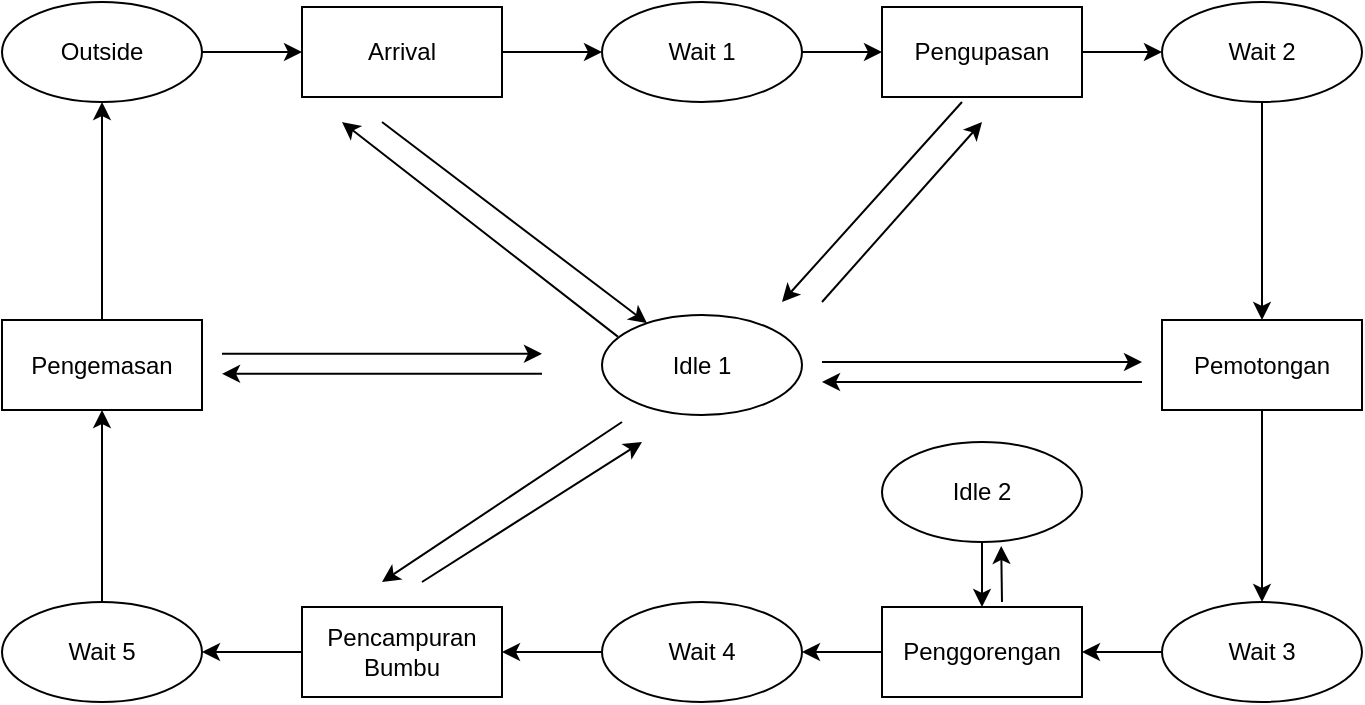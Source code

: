 <mxfile version="20.2.2" type="github"><diagram id="sFOqKy-zPjzZgBcoSoZJ" name="Page-1"><mxGraphModel dx="948" dy="598" grid="1" gridSize="10" guides="1" tooltips="1" connect="1" arrows="1" fold="1" page="1" pageScale="1" pageWidth="1654" pageHeight="1169" math="0" shadow="0"><root><mxCell id="0"/><mxCell id="1" parent="0"/><mxCell id="jj6yrGKvORwJQoYEzBGt-13" style="edgeStyle=orthogonalEdgeStyle;rounded=0;orthogonalLoop=1;jettySize=auto;html=1;entryX=0;entryY=0.5;entryDx=0;entryDy=0;" edge="1" parent="1" source="jj6yrGKvORwJQoYEzBGt-1" target="jj6yrGKvORwJQoYEzBGt-2"><mxGeometry relative="1" as="geometry"/></mxCell><mxCell id="jj6yrGKvORwJQoYEzBGt-1" value="Outside" style="ellipse;whiteSpace=wrap;html=1;" vertex="1" parent="1"><mxGeometry x="50" y="130" width="100" height="50" as="geometry"/></mxCell><mxCell id="jj6yrGKvORwJQoYEzBGt-14" style="edgeStyle=orthogonalEdgeStyle;rounded=0;orthogonalLoop=1;jettySize=auto;html=1;entryX=0;entryY=0.5;entryDx=0;entryDy=0;" edge="1" parent="1" source="jj6yrGKvORwJQoYEzBGt-2" target="jj6yrGKvORwJQoYEzBGt-3"><mxGeometry relative="1" as="geometry"/></mxCell><mxCell id="jj6yrGKvORwJQoYEzBGt-2" value="Arrival" style="rounded=0;whiteSpace=wrap;html=1;" vertex="1" parent="1"><mxGeometry x="200" y="132.5" width="100" height="45" as="geometry"/></mxCell><mxCell id="jj6yrGKvORwJQoYEzBGt-15" style="edgeStyle=orthogonalEdgeStyle;rounded=0;orthogonalLoop=1;jettySize=auto;html=1;entryX=0;entryY=0.5;entryDx=0;entryDy=0;" edge="1" parent="1" source="jj6yrGKvORwJQoYEzBGt-3" target="jj6yrGKvORwJQoYEzBGt-6"><mxGeometry relative="1" as="geometry"/></mxCell><mxCell id="jj6yrGKvORwJQoYEzBGt-3" value="Wait 1" style="ellipse;whiteSpace=wrap;html=1;" vertex="1" parent="1"><mxGeometry x="350" y="130" width="100" height="50" as="geometry"/></mxCell><mxCell id="jj6yrGKvORwJQoYEzBGt-22" style="edgeStyle=orthogonalEdgeStyle;rounded=0;orthogonalLoop=1;jettySize=auto;html=1;entryX=1;entryY=0.5;entryDx=0;entryDy=0;" edge="1" parent="1" source="jj6yrGKvORwJQoYEzBGt-4" target="jj6yrGKvORwJQoYEzBGt-9"><mxGeometry relative="1" as="geometry"/></mxCell><mxCell id="jj6yrGKvORwJQoYEzBGt-4" value="Wait 3" style="ellipse;whiteSpace=wrap;html=1;" vertex="1" parent="1"><mxGeometry x="630" y="430" width="100" height="50" as="geometry"/></mxCell><mxCell id="jj6yrGKvORwJQoYEzBGt-24" style="edgeStyle=orthogonalEdgeStyle;rounded=0;orthogonalLoop=1;jettySize=auto;html=1;entryX=1;entryY=0.5;entryDx=0;entryDy=0;" edge="1" parent="1" source="jj6yrGKvORwJQoYEzBGt-5" target="jj6yrGKvORwJQoYEzBGt-10"><mxGeometry relative="1" as="geometry"/></mxCell><mxCell id="jj6yrGKvORwJQoYEzBGt-5" value="Wait 4" style="ellipse;whiteSpace=wrap;html=1;" vertex="1" parent="1"><mxGeometry x="350" y="430" width="100" height="50" as="geometry"/></mxCell><mxCell id="jj6yrGKvORwJQoYEzBGt-17" style="edgeStyle=orthogonalEdgeStyle;rounded=0;orthogonalLoop=1;jettySize=auto;html=1;entryX=0;entryY=0.5;entryDx=0;entryDy=0;" edge="1" parent="1" source="jj6yrGKvORwJQoYEzBGt-6" target="jj6yrGKvORwJQoYEzBGt-7"><mxGeometry relative="1" as="geometry"/></mxCell><mxCell id="jj6yrGKvORwJQoYEzBGt-6" value="Pengupasan" style="rounded=0;whiteSpace=wrap;html=1;" vertex="1" parent="1"><mxGeometry x="490" y="132.5" width="100" height="45" as="geometry"/></mxCell><mxCell id="jj6yrGKvORwJQoYEzBGt-18" style="edgeStyle=orthogonalEdgeStyle;rounded=0;orthogonalLoop=1;jettySize=auto;html=1;entryX=0.5;entryY=0;entryDx=0;entryDy=0;" edge="1" parent="1" source="jj6yrGKvORwJQoYEzBGt-7" target="jj6yrGKvORwJQoYEzBGt-8"><mxGeometry relative="1" as="geometry"/></mxCell><mxCell id="jj6yrGKvORwJQoYEzBGt-7" value="Wait 2" style="ellipse;whiteSpace=wrap;html=1;" vertex="1" parent="1"><mxGeometry x="630" y="130" width="100" height="50" as="geometry"/></mxCell><mxCell id="jj6yrGKvORwJQoYEzBGt-19" style="edgeStyle=orthogonalEdgeStyle;rounded=0;orthogonalLoop=1;jettySize=auto;html=1;entryX=0.5;entryY=0;entryDx=0;entryDy=0;" edge="1" parent="1" source="jj6yrGKvORwJQoYEzBGt-8" target="jj6yrGKvORwJQoYEzBGt-4"><mxGeometry relative="1" as="geometry"/></mxCell><mxCell id="jj6yrGKvORwJQoYEzBGt-8" value="Pemotongan" style="rounded=0;whiteSpace=wrap;html=1;" vertex="1" parent="1"><mxGeometry x="630" y="289" width="100" height="45" as="geometry"/></mxCell><mxCell id="jj6yrGKvORwJQoYEzBGt-23" style="edgeStyle=orthogonalEdgeStyle;rounded=0;orthogonalLoop=1;jettySize=auto;html=1;" edge="1" parent="1" source="jj6yrGKvORwJQoYEzBGt-9" target="jj6yrGKvORwJQoYEzBGt-5"><mxGeometry relative="1" as="geometry"/></mxCell><mxCell id="jj6yrGKvORwJQoYEzBGt-9" value="Penggorengan" style="rounded=0;whiteSpace=wrap;html=1;" vertex="1" parent="1"><mxGeometry x="490" y="432.5" width="100" height="45" as="geometry"/></mxCell><mxCell id="jj6yrGKvORwJQoYEzBGt-25" style="edgeStyle=orthogonalEdgeStyle;rounded=0;orthogonalLoop=1;jettySize=auto;html=1;entryX=1;entryY=0.5;entryDx=0;entryDy=0;" edge="1" parent="1" source="jj6yrGKvORwJQoYEzBGt-10" target="jj6yrGKvORwJQoYEzBGt-11"><mxGeometry relative="1" as="geometry"/></mxCell><mxCell id="jj6yrGKvORwJQoYEzBGt-10" value="Pencampuran Bumbu" style="rounded=0;whiteSpace=wrap;html=1;" vertex="1" parent="1"><mxGeometry x="200" y="432.5" width="100" height="45" as="geometry"/></mxCell><mxCell id="jj6yrGKvORwJQoYEzBGt-26" style="edgeStyle=orthogonalEdgeStyle;rounded=0;orthogonalLoop=1;jettySize=auto;html=1;entryX=0.5;entryY=1;entryDx=0;entryDy=0;" edge="1" parent="1" source="jj6yrGKvORwJQoYEzBGt-11" target="jj6yrGKvORwJQoYEzBGt-12"><mxGeometry relative="1" as="geometry"/></mxCell><mxCell id="jj6yrGKvORwJQoYEzBGt-11" value="Wait 5" style="ellipse;whiteSpace=wrap;html=1;" vertex="1" parent="1"><mxGeometry x="50" y="430" width="100" height="50" as="geometry"/></mxCell><mxCell id="jj6yrGKvORwJQoYEzBGt-27" style="edgeStyle=orthogonalEdgeStyle;rounded=0;orthogonalLoop=1;jettySize=auto;html=1;entryX=0.5;entryY=1;entryDx=0;entryDy=0;" edge="1" parent="1" source="jj6yrGKvORwJQoYEzBGt-12" target="jj6yrGKvORwJQoYEzBGt-1"><mxGeometry relative="1" as="geometry"/></mxCell><mxCell id="jj6yrGKvORwJQoYEzBGt-12" value="Pengemasan" style="rounded=0;whiteSpace=wrap;html=1;" vertex="1" parent="1"><mxGeometry x="50" y="289" width="100" height="45" as="geometry"/></mxCell><mxCell id="jj6yrGKvORwJQoYEzBGt-29" value="Idle 1" style="ellipse;whiteSpace=wrap;html=1;" vertex="1" parent="1"><mxGeometry x="350" y="286.5" width="100" height="50" as="geometry"/></mxCell><mxCell id="jj6yrGKvORwJQoYEzBGt-34" value="" style="endArrow=classic;html=1;rounded=0;exitX=0.079;exitY=0.216;exitDx=0;exitDy=0;exitPerimeter=0;" edge="1" parent="1" source="jj6yrGKvORwJQoYEzBGt-29"><mxGeometry width="50" height="50" relative="1" as="geometry"><mxPoint x="340" y="290" as="sourcePoint"/><mxPoint x="220" y="190" as="targetPoint"/></mxGeometry></mxCell><mxCell id="jj6yrGKvORwJQoYEzBGt-35" value="" style="endArrow=classic;html=1;rounded=0;" edge="1" parent="1" target="jj6yrGKvORwJQoYEzBGt-29"><mxGeometry width="50" height="50" relative="1" as="geometry"><mxPoint x="240" y="190" as="sourcePoint"/><mxPoint x="380" y="270" as="targetPoint"/></mxGeometry></mxCell><mxCell id="jj6yrGKvORwJQoYEzBGt-40" value="" style="endArrow=classic;html=1;rounded=0;" edge="1" parent="1"><mxGeometry width="50" height="50" relative="1" as="geometry"><mxPoint x="530" y="180" as="sourcePoint"/><mxPoint x="440" y="280" as="targetPoint"/></mxGeometry></mxCell><mxCell id="jj6yrGKvORwJQoYEzBGt-41" value="" style="endArrow=classic;html=1;rounded=0;" edge="1" parent="1"><mxGeometry width="50" height="50" relative="1" as="geometry"><mxPoint x="460" y="280" as="sourcePoint"/><mxPoint x="540" y="190" as="targetPoint"/></mxGeometry></mxCell><mxCell id="jj6yrGKvORwJQoYEzBGt-43" value="Idle 2" style="ellipse;whiteSpace=wrap;html=1;" vertex="1" parent="1"><mxGeometry x="490" y="350" width="100" height="50" as="geometry"/></mxCell><mxCell id="jj6yrGKvORwJQoYEzBGt-44" value="" style="endArrow=classic;html=1;rounded=0;" edge="1" parent="1" source="jj6yrGKvORwJQoYEzBGt-43" target="jj6yrGKvORwJQoYEzBGt-9"><mxGeometry width="50" height="50" relative="1" as="geometry"><mxPoint x="490" y="370" as="sourcePoint"/><mxPoint x="540" y="320" as="targetPoint"/></mxGeometry></mxCell><mxCell id="jj6yrGKvORwJQoYEzBGt-45" value="" style="endArrow=classic;html=1;rounded=0;entryX=0.596;entryY=1.04;entryDx=0;entryDy=0;entryPerimeter=0;" edge="1" parent="1" target="jj6yrGKvORwJQoYEzBGt-43"><mxGeometry width="50" height="50" relative="1" as="geometry"><mxPoint x="550" y="430" as="sourcePoint"/><mxPoint x="580" y="420" as="targetPoint"/></mxGeometry></mxCell><mxCell id="jj6yrGKvORwJQoYEzBGt-46" value="" style="endArrow=classic;html=1;rounded=0;" edge="1" parent="1"><mxGeometry width="50" height="50" relative="1" as="geometry"><mxPoint x="460" y="310" as="sourcePoint"/><mxPoint x="620" y="310" as="targetPoint"/></mxGeometry></mxCell><mxCell id="jj6yrGKvORwJQoYEzBGt-48" value="" style="endArrow=classic;html=1;rounded=0;" edge="1" parent="1"><mxGeometry width="50" height="50" relative="1" as="geometry"><mxPoint x="620" y="320" as="sourcePoint"/><mxPoint x="460" y="320" as="targetPoint"/></mxGeometry></mxCell><mxCell id="jj6yrGKvORwJQoYEzBGt-49" value="" style="endArrow=classic;html=1;rounded=0;" edge="1" parent="1"><mxGeometry width="50" height="50" relative="1" as="geometry"><mxPoint x="160" y="305.91" as="sourcePoint"/><mxPoint x="320" y="305.91" as="targetPoint"/></mxGeometry></mxCell><mxCell id="jj6yrGKvORwJQoYEzBGt-50" value="" style="endArrow=classic;html=1;rounded=0;" edge="1" parent="1"><mxGeometry width="50" height="50" relative="1" as="geometry"><mxPoint x="320" y="315.91" as="sourcePoint"/><mxPoint x="160" y="315.91" as="targetPoint"/></mxGeometry></mxCell><mxCell id="jj6yrGKvORwJQoYEzBGt-51" value="" style="endArrow=classic;html=1;rounded=0;" edge="1" parent="1"><mxGeometry width="50" height="50" relative="1" as="geometry"><mxPoint x="360" y="340" as="sourcePoint"/><mxPoint x="240" y="420" as="targetPoint"/></mxGeometry></mxCell><mxCell id="jj6yrGKvORwJQoYEzBGt-52" value="" style="endArrow=classic;html=1;rounded=0;" edge="1" parent="1"><mxGeometry width="50" height="50" relative="1" as="geometry"><mxPoint x="260" y="420" as="sourcePoint"/><mxPoint x="370" y="350" as="targetPoint"/></mxGeometry></mxCell></root></mxGraphModel></diagram></mxfile>